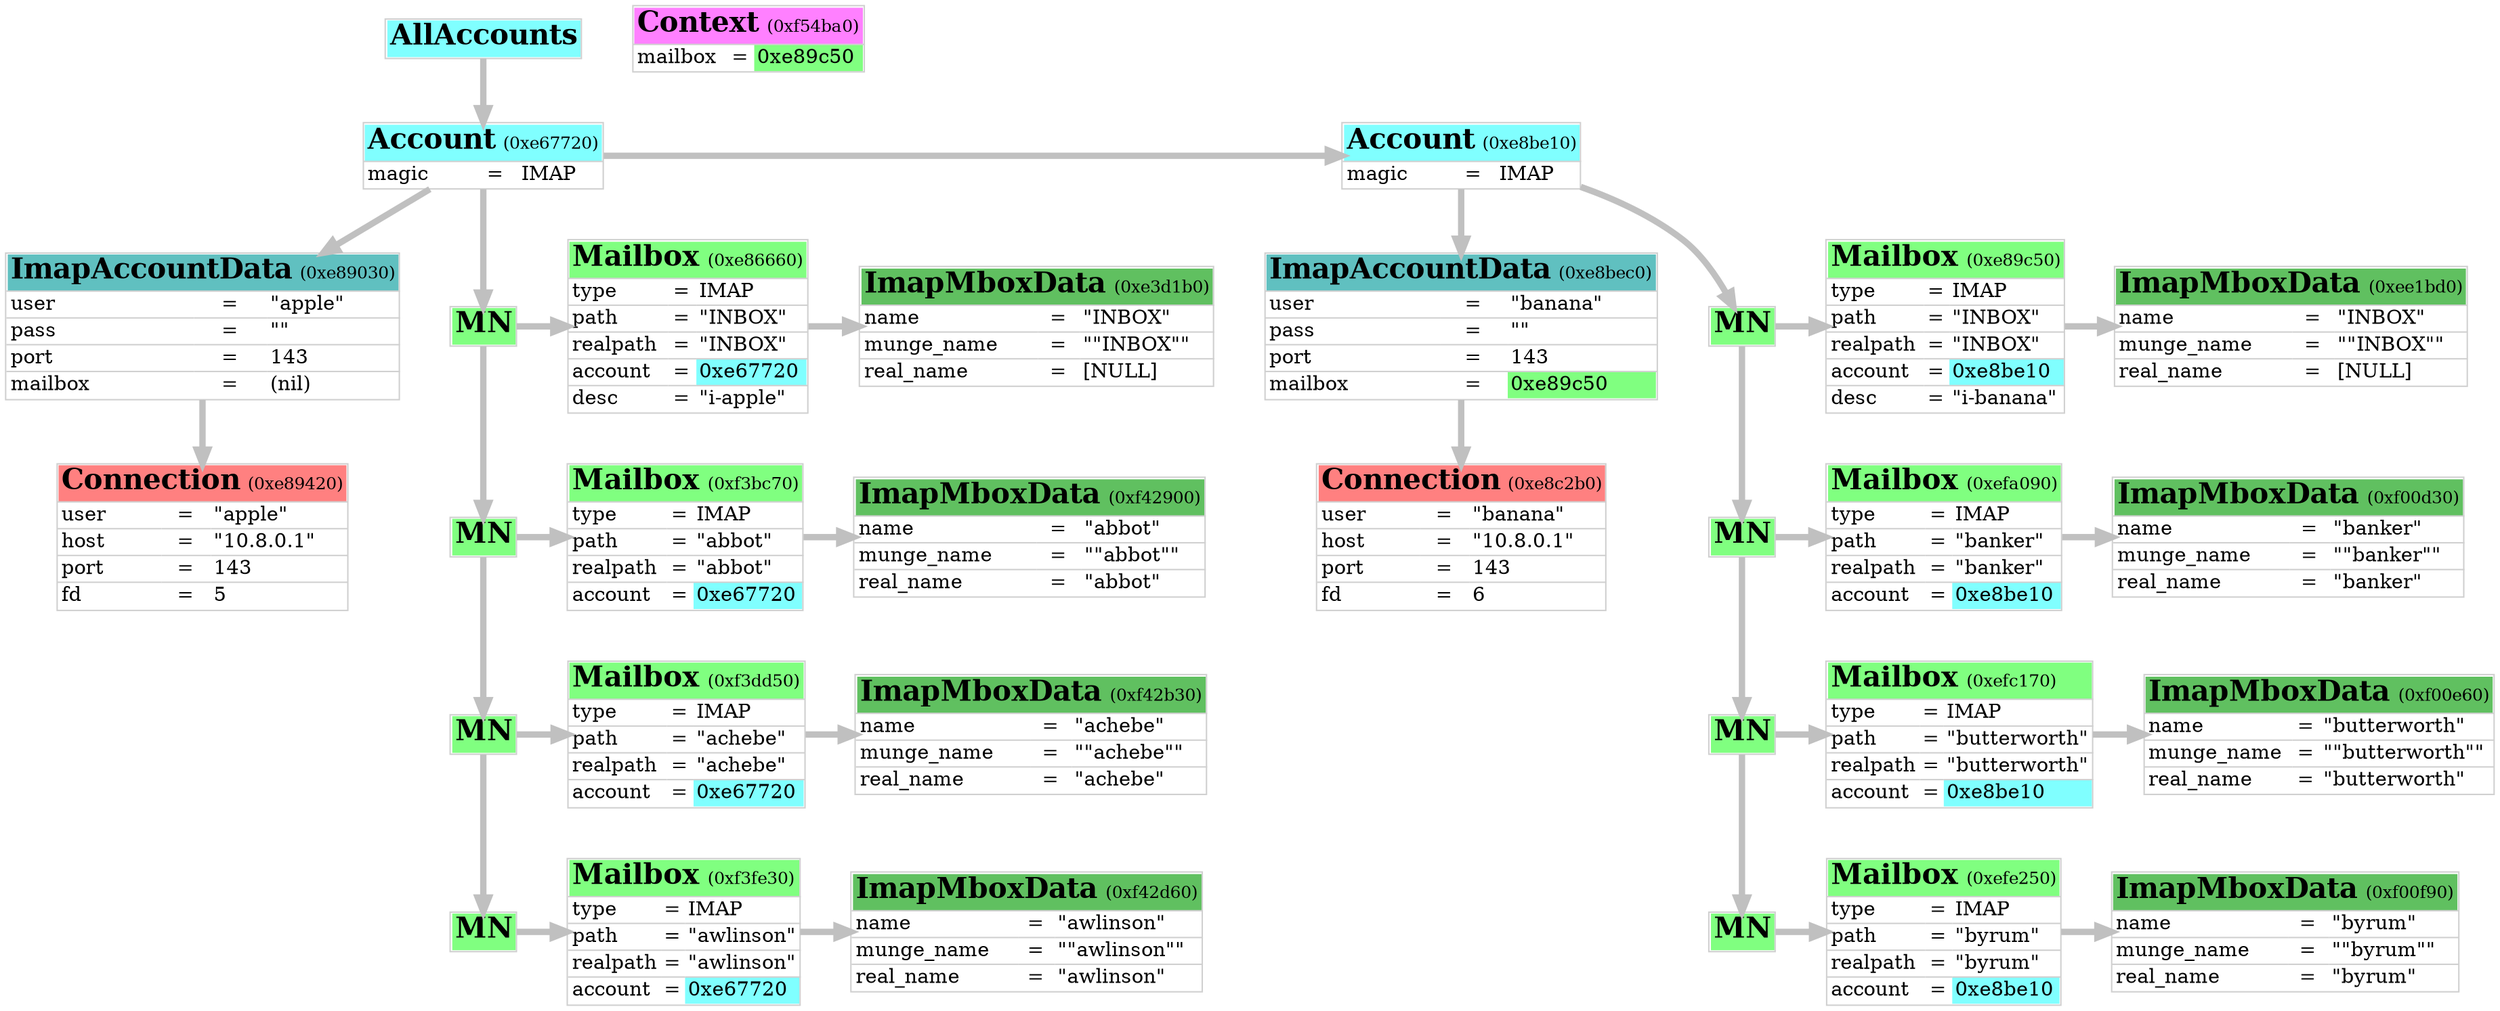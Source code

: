 digraph neomutt
{

	graph [
		rankdir="TB"
		nodesep="0.5"
		ranksep="0.5"
	];

	node [
		shape="plain"
	];

	edge [
		penwidth="4.5"
		arrowsize="1.0"
		color="#c0c0c0"
	];

	obj_0x56af30 [
		label=<<table cellspacing="0" border="1" rows="*" color="#d0d0d0">
		<tr>
			<td border="0" bgcolor="#80ffff" port="top"><font color="#000000" point-size="20"><b>AllAccounts</b></font></td>
		</tr>
		</table>>
	];

	obj_0xe67720 [
		label=<<table cellspacing="0" border="1" rows="*" color="#d0d0d0">
		<tr>
			<td border="0" align="left" bgcolor="#80ffff" port="top" colspan="3"><font color="#000000" point-size="20"><b>Account</b></font> <font point-size="12">(0xe67720)</font></td>
		</tr>
		<tr>
			<td border="0" align="left">magic</td>
			<td border="0">=</td>
			<td border="0" align="left">IMAP</td>
		</tr>
		</table>>
	];

	obj_0xe89030 [
		label=<<table cellspacing="0" border="1" rows="*" color="#d0d0d0">
		<tr>
			<td border="0" align="left" bgcolor="#60c0c0" port="top" colspan="3"><font color="#000000" point-size="20"><b>ImapAccountData</b></font> <font point-size="12">(0xe89030)</font></td>
		</tr>
		<tr>
			<td border="0" align="left">user</td>
			<td border="0">=</td>
			<td border="0" align="left">"apple"</td>
		</tr>
		<tr>
			<td border="0" align="left">pass</td>
			<td border="0">=</td>
			<td border="0" align="left">""</td>
		</tr>
		<tr>
			<td border="0" align="left">port</td>
			<td border="0">=</td>
			<td border="0" align="left">143</td>
		</tr>
		<tr>
			<td border="0" align="left">mailbox</td>
			<td border="0">=</td>
			<td border="0" align="left">(nil)</td>
		</tr>
		</table>>
	];

	obj_0xe89420 [
		label=<<table cellspacing="0" border="1" rows="*" color="#d0d0d0">
		<tr>
			<td border="0" align="left" bgcolor="#ff8080" port="top" colspan="3"><font color="#000000" point-size="20"><b>Connection</b></font> <font point-size="12">(0xe89420)</font></td>
		</tr>
		<tr>
			<td border="0" align="left">user</td>
			<td border="0">=</td>
			<td border="0" align="left">"apple"</td>
		</tr>
		<tr>
			<td border="0" align="left">host</td>
			<td border="0">=</td>
			<td border="0" align="left">"10.8.0.1"</td>
		</tr>
		<tr>
			<td border="0" align="left">port</td>
			<td border="0">=</td>
			<td border="0" align="left">143</td>
		</tr>
		<tr>
			<td border="0" align="left">fd</td>
			<td border="0">=</td>
			<td border="0" align="left">5</td>
		</tr>
		</table>>
	];

	obj_0xe89af0 [
		label=<<table cellspacing="0" border="1" rows="*" color="#d0d0d0">
		<tr>
			<td border="0" bgcolor="#80ff80" port="top"><font color="#000000" point-size="20"><b>MN</b></font></td>
		</tr>
		</table>>
	];

	obj_0xe86660 [
		label=<<table cellspacing="0" border="1" rows="*" color="#d0d0d0">
		<tr>
			<td border="0" align="left" bgcolor="#80ff80" port="top" colspan="3"><font color="#000000" point-size="20"><b>Mailbox</b></font> <font point-size="12">(0xe86660)</font></td>
		</tr>
		<tr>
			<td border="0" align="left">type</td>
			<td border="0">=</td>
			<td border="0" align="left">IMAP</td>
		</tr>
		<tr>
			<td border="0" align="left">path</td>
			<td border="0">=</td>
			<td border="0" align="left">"INBOX"</td>
		</tr>
		<tr>
			<td border="0" align="left">realpath</td>
			<td border="0">=</td>
			<td border="0" align="left">"INBOX"</td>
		</tr>
		<tr>
			<td border="0" align="left">account</td>
			<td border="0">=</td>
			<td border="0" align="left" bgcolor="#80ffff">0xe67720</td>
		</tr>
		<tr>
			<td border="0" align="left">desc</td>
			<td border="0">=</td>
			<td border="0" align="left">"i-apple"</td>
		</tr>
		</table>>
	];

	obj_0xe3d1b0 [
		label=<<table cellspacing="0" border="1" rows="*" color="#d0d0d0">
		<tr>
			<td border="0" align="left" bgcolor="#60c060" port="top" colspan="3"><font color="#000000" point-size="20"><b>ImapMboxData</b></font> <font point-size="12">(0xe3d1b0)</font></td>
		</tr>
		<tr>
			<td border="0" align="left">name</td>
			<td border="0">=</td>
			<td border="0" align="left">"INBOX"</td>
		</tr>
		<tr>
			<td border="0" align="left">munge_name</td>
			<td border="0">=</td>
			<td border="0" align="left">""INBOX""</td>
		</tr>
		<tr>
			<td border="0" align="left">real_name</td>
			<td border="0">=</td>
			<td border="0" align="left">[NULL]</td>
		</tr>
		</table>>
	];

	obj_0xe47a90 [
		label=<<table cellspacing="0" border="1" rows="*" color="#d0d0d0">
		<tr>
			<td border="0" bgcolor="#80ff80" port="top"><font color="#000000" point-size="20"><b>MN</b></font></td>
		</tr>
		</table>>
	];

	obj_0xf3bc70 [
		label=<<table cellspacing="0" border="1" rows="*" color="#d0d0d0">
		<tr>
			<td border="0" align="left" bgcolor="#80ff80" port="top" colspan="3"><font color="#000000" point-size="20"><b>Mailbox</b></font> <font point-size="12">(0xf3bc70)</font></td>
		</tr>
		<tr>
			<td border="0" align="left">type</td>
			<td border="0">=</td>
			<td border="0" align="left">IMAP</td>
		</tr>
		<tr>
			<td border="0" align="left">path</td>
			<td border="0">=</td>
			<td border="0" align="left">"abbot"</td>
		</tr>
		<tr>
			<td border="0" align="left">realpath</td>
			<td border="0">=</td>
			<td border="0" align="left">"abbot"</td>
		</tr>
		<tr>
			<td border="0" align="left">account</td>
			<td border="0">=</td>
			<td border="0" align="left" bgcolor="#80ffff">0xe67720</td>
		</tr>
		</table>>
	];

	obj_0xf42900 [
		label=<<table cellspacing="0" border="1" rows="*" color="#d0d0d0">
		<tr>
			<td border="0" align="left" bgcolor="#60c060" port="top" colspan="3"><font color="#000000" point-size="20"><b>ImapMboxData</b></font> <font point-size="12">(0xf42900)</font></td>
		</tr>
		<tr>
			<td border="0" align="left">name</td>
			<td border="0">=</td>
			<td border="0" align="left">"abbot"</td>
		</tr>
		<tr>
			<td border="0" align="left">munge_name</td>
			<td border="0">=</td>
			<td border="0" align="left">""abbot""</td>
		</tr>
		<tr>
			<td border="0" align="left">real_name</td>
			<td border="0">=</td>
			<td border="0" align="left">"abbot"</td>
		</tr>
		</table>>
	];

	obj_0xe3ef60 [
		label=<<table cellspacing="0" border="1" rows="*" color="#d0d0d0">
		<tr>
			<td border="0" bgcolor="#80ff80" port="top"><font color="#000000" point-size="20"><b>MN</b></font></td>
		</tr>
		</table>>
	];

	obj_0xf3dd50 [
		label=<<table cellspacing="0" border="1" rows="*" color="#d0d0d0">
		<tr>
			<td border="0" align="left" bgcolor="#80ff80" port="top" colspan="3"><font color="#000000" point-size="20"><b>Mailbox</b></font> <font point-size="12">(0xf3dd50)</font></td>
		</tr>
		<tr>
			<td border="0" align="left">type</td>
			<td border="0">=</td>
			<td border="0" align="left">IMAP</td>
		</tr>
		<tr>
			<td border="0" align="left">path</td>
			<td border="0">=</td>
			<td border="0" align="left">"achebe"</td>
		</tr>
		<tr>
			<td border="0" align="left">realpath</td>
			<td border="0">=</td>
			<td border="0" align="left">"achebe"</td>
		</tr>
		<tr>
			<td border="0" align="left">account</td>
			<td border="0">=</td>
			<td border="0" align="left" bgcolor="#80ffff">0xe67720</td>
		</tr>
		</table>>
	];

	obj_0xf42b30 [
		label=<<table cellspacing="0" border="1" rows="*" color="#d0d0d0">
		<tr>
			<td border="0" align="left" bgcolor="#60c060" port="top" colspan="3"><font color="#000000" point-size="20"><b>ImapMboxData</b></font> <font point-size="12">(0xf42b30)</font></td>
		</tr>
		<tr>
			<td border="0" align="left">name</td>
			<td border="0">=</td>
			<td border="0" align="left">"achebe"</td>
		</tr>
		<tr>
			<td border="0" align="left">munge_name</td>
			<td border="0">=</td>
			<td border="0" align="left">""achebe""</td>
		</tr>
		<tr>
			<td border="0" align="left">real_name</td>
			<td border="0">=</td>
			<td border="0" align="left">"achebe"</td>
		</tr>
		</table>>
	];

	obj_0xe58150 [
		label=<<table cellspacing="0" border="1" rows="*" color="#d0d0d0">
		<tr>
			<td border="0" bgcolor="#80ff80" port="top"><font color="#000000" point-size="20"><b>MN</b></font></td>
		</tr>
		</table>>
	];

	obj_0xf3fe30 [
		label=<<table cellspacing="0" border="1" rows="*" color="#d0d0d0">
		<tr>
			<td border="0" align="left" bgcolor="#80ff80" port="top" colspan="3"><font color="#000000" point-size="20"><b>Mailbox</b></font> <font point-size="12">(0xf3fe30)</font></td>
		</tr>
		<tr>
			<td border="0" align="left">type</td>
			<td border="0">=</td>
			<td border="0" align="left">IMAP</td>
		</tr>
		<tr>
			<td border="0" align="left">path</td>
			<td border="0">=</td>
			<td border="0" align="left">"awlinson"</td>
		</tr>
		<tr>
			<td border="0" align="left">realpath</td>
			<td border="0">=</td>
			<td border="0" align="left">"awlinson"</td>
		</tr>
		<tr>
			<td border="0" align="left">account</td>
			<td border="0">=</td>
			<td border="0" align="left" bgcolor="#80ffff">0xe67720</td>
		</tr>
		</table>>
	];

	obj_0xf42d60 [
		label=<<table cellspacing="0" border="1" rows="*" color="#d0d0d0">
		<tr>
			<td border="0" align="left" bgcolor="#60c060" port="top" colspan="3"><font color="#000000" point-size="20"><b>ImapMboxData</b></font> <font point-size="12">(0xf42d60)</font></td>
		</tr>
		<tr>
			<td border="0" align="left">name</td>
			<td border="0">=</td>
			<td border="0" align="left">"awlinson"</td>
		</tr>
		<tr>
			<td border="0" align="left">munge_name</td>
			<td border="0">=</td>
			<td border="0" align="left">""awlinson""</td>
		</tr>
		<tr>
			<td border="0" align="left">real_name</td>
			<td border="0">=</td>
			<td border="0" align="left">"awlinson"</td>
		</tr>
		</table>>
	];

	obj_0xe8be10 [
		label=<<table cellspacing="0" border="1" rows="*" color="#d0d0d0">
		<tr>
			<td border="0" align="left" bgcolor="#80ffff" port="top" colspan="3"><font color="#000000" point-size="20"><b>Account</b></font> <font point-size="12">(0xe8be10)</font></td>
		</tr>
		<tr>
			<td border="0" align="left">magic</td>
			<td border="0">=</td>
			<td border="0" align="left">IMAP</td>
		</tr>
		</table>>
	];

	obj_0xe8bec0 [
		label=<<table cellspacing="0" border="1" rows="*" color="#d0d0d0">
		<tr>
			<td border="0" align="left" bgcolor="#60c0c0" port="top" colspan="3"><font color="#000000" point-size="20"><b>ImapAccountData</b></font> <font point-size="12">(0xe8bec0)</font></td>
		</tr>
		<tr>
			<td border="0" align="left">user</td>
			<td border="0">=</td>
			<td border="0" align="left">"banana"</td>
		</tr>
		<tr>
			<td border="0" align="left">pass</td>
			<td border="0">=</td>
			<td border="0" align="left">""</td>
		</tr>
		<tr>
			<td border="0" align="left">port</td>
			<td border="0">=</td>
			<td border="0" align="left">143</td>
		</tr>
		<tr>
			<td border="0" align="left">mailbox</td>
			<td border="0">=</td>
			<td border="0" align="left" bgcolor="#80ff80">0xe89c50</td>
		</tr>
		</table>>
	];

	obj_0xe8c2b0 [
		label=<<table cellspacing="0" border="1" rows="*" color="#d0d0d0">
		<tr>
			<td border="0" align="left" bgcolor="#ff8080" port="top" colspan="3"><font color="#000000" point-size="20"><b>Connection</b></font> <font point-size="12">(0xe8c2b0)</font></td>
		</tr>
		<tr>
			<td border="0" align="left">user</td>
			<td border="0">=</td>
			<td border="0" align="left">"banana"</td>
		</tr>
		<tr>
			<td border="0" align="left">host</td>
			<td border="0">=</td>
			<td border="0" align="left">"10.8.0.1"</td>
		</tr>
		<tr>
			<td border="0" align="left">port</td>
			<td border="0">=</td>
			<td border="0" align="left">143</td>
		</tr>
		<tr>
			<td border="0" align="left">fd</td>
			<td border="0">=</td>
			<td border="0" align="left">6</td>
		</tr>
		</table>>
	];

	obj_0xe8be50 [
		label=<<table cellspacing="0" border="1" rows="*" color="#d0d0d0">
		<tr>
			<td border="0" bgcolor="#80ff80" port="top"><font color="#000000" point-size="20"><b>MN</b></font></td>
		</tr>
		</table>>
	];

	obj_0xe89c50 [
		label=<<table cellspacing="0" border="1" rows="*" color="#d0d0d0">
		<tr>
			<td border="0" align="left" bgcolor="#80ff80" port="top" colspan="3"><font color="#000000" point-size="20"><b>Mailbox</b></font> <font point-size="12">(0xe89c50)</font></td>
		</tr>
		<tr>
			<td border="0" align="left">type</td>
			<td border="0">=</td>
			<td border="0" align="left">IMAP</td>
		</tr>
		<tr>
			<td border="0" align="left">path</td>
			<td border="0">=</td>
			<td border="0" align="left">"INBOX"</td>
		</tr>
		<tr>
			<td border="0" align="left">realpath</td>
			<td border="0">=</td>
			<td border="0" align="left">"INBOX"</td>
		</tr>
		<tr>
			<td border="0" align="left">account</td>
			<td border="0">=</td>
			<td border="0" align="left" bgcolor="#80ffff">0xe8be10</td>
		</tr>
		<tr>
			<td border="0" align="left">desc</td>
			<td border="0">=</td>
			<td border="0" align="left">"i-banana"</td>
		</tr>
		</table>>
	];

	obj_0xee1bd0 [
		label=<<table cellspacing="0" border="1" rows="*" color="#d0d0d0">
		<tr>
			<td border="0" align="left" bgcolor="#60c060" port="top" colspan="3"><font color="#000000" point-size="20"><b>ImapMboxData</b></font> <font point-size="12">(0xee1bd0)</font></td>
		</tr>
		<tr>
			<td border="0" align="left">name</td>
			<td border="0">=</td>
			<td border="0" align="left">"INBOX"</td>
		</tr>
		<tr>
			<td border="0" align="left">munge_name</td>
			<td border="0">=</td>
			<td border="0" align="left">""INBOX""</td>
		</tr>
		<tr>
			<td border="0" align="left">real_name</td>
			<td border="0">=</td>
			<td border="0" align="left">[NULL]</td>
		</tr>
		</table>>
	];

	obj_0xf57d20 [
		label=<<table cellspacing="0" border="1" rows="*" color="#d0d0d0">
		<tr>
			<td border="0" bgcolor="#80ff80" port="top"><font color="#000000" point-size="20"><b>MN</b></font></td>
		</tr>
		</table>>
	];

	obj_0xefa090 [
		label=<<table cellspacing="0" border="1" rows="*" color="#d0d0d0">
		<tr>
			<td border="0" align="left" bgcolor="#80ff80" port="top" colspan="3"><font color="#000000" point-size="20"><b>Mailbox</b></font> <font point-size="12">(0xefa090)</font></td>
		</tr>
		<tr>
			<td border="0" align="left">type</td>
			<td border="0">=</td>
			<td border="0" align="left">IMAP</td>
		</tr>
		<tr>
			<td border="0" align="left">path</td>
			<td border="0">=</td>
			<td border="0" align="left">"banker"</td>
		</tr>
		<tr>
			<td border="0" align="left">realpath</td>
			<td border="0">=</td>
			<td border="0" align="left">"banker"</td>
		</tr>
		<tr>
			<td border="0" align="left">account</td>
			<td border="0">=</td>
			<td border="0" align="left" bgcolor="#80ffff">0xe8be10</td>
		</tr>
		</table>>
	];

	obj_0xf00d30 [
		label=<<table cellspacing="0" border="1" rows="*" color="#d0d0d0">
		<tr>
			<td border="0" align="left" bgcolor="#60c060" port="top" colspan="3"><font color="#000000" point-size="20"><b>ImapMboxData</b></font> <font point-size="12">(0xf00d30)</font></td>
		</tr>
		<tr>
			<td border="0" align="left">name</td>
			<td border="0">=</td>
			<td border="0" align="left">"banker"</td>
		</tr>
		<tr>
			<td border="0" align="left">munge_name</td>
			<td border="0">=</td>
			<td border="0" align="left">""banker""</td>
		</tr>
		<tr>
			<td border="0" align="left">real_name</td>
			<td border="0">=</td>
			<td border="0" align="left">"banker"</td>
		</tr>
		</table>>
	];

	obj_0xf465a0 [
		label=<<table cellspacing="0" border="1" rows="*" color="#d0d0d0">
		<tr>
			<td border="0" bgcolor="#80ff80" port="top"><font color="#000000" point-size="20"><b>MN</b></font></td>
		</tr>
		</table>>
	];

	obj_0xefc170 [
		label=<<table cellspacing="0" border="1" rows="*" color="#d0d0d0">
		<tr>
			<td border="0" align="left" bgcolor="#80ff80" port="top" colspan="3"><font color="#000000" point-size="20"><b>Mailbox</b></font> <font point-size="12">(0xefc170)</font></td>
		</tr>
		<tr>
			<td border="0" align="left">type</td>
			<td border="0">=</td>
			<td border="0" align="left">IMAP</td>
		</tr>
		<tr>
			<td border="0" align="left">path</td>
			<td border="0">=</td>
			<td border="0" align="left">"butterworth"</td>
		</tr>
		<tr>
			<td border="0" align="left">realpath</td>
			<td border="0">=</td>
			<td border="0" align="left">"butterworth"</td>
		</tr>
		<tr>
			<td border="0" align="left">account</td>
			<td border="0">=</td>
			<td border="0" align="left" bgcolor="#80ffff">0xe8be10</td>
		</tr>
		</table>>
	];

	obj_0xf00e60 [
		label=<<table cellspacing="0" border="1" rows="*" color="#d0d0d0">
		<tr>
			<td border="0" align="left" bgcolor="#60c060" port="top" colspan="3"><font color="#000000" point-size="20"><b>ImapMboxData</b></font> <font point-size="12">(0xf00e60)</font></td>
		</tr>
		<tr>
			<td border="0" align="left">name</td>
			<td border="0">=</td>
			<td border="0" align="left">"butterworth"</td>
		</tr>
		<tr>
			<td border="0" align="left">munge_name</td>
			<td border="0">=</td>
			<td border="0" align="left">""butterworth""</td>
		</tr>
		<tr>
			<td border="0" align="left">real_name</td>
			<td border="0">=</td>
			<td border="0" align="left">"butterworth"</td>
		</tr>
		</table>>
	];

	obj_0xf42f90 [
		label=<<table cellspacing="0" border="1" rows="*" color="#d0d0d0">
		<tr>
			<td border="0" bgcolor="#80ff80" port="top"><font color="#000000" point-size="20"><b>MN</b></font></td>
		</tr>
		</table>>
	];

	obj_0xefe250 [
		label=<<table cellspacing="0" border="1" rows="*" color="#d0d0d0">
		<tr>
			<td border="0" align="left" bgcolor="#80ff80" port="top" colspan="3"><font color="#000000" point-size="20"><b>Mailbox</b></font> <font point-size="12">(0xefe250)</font></td>
		</tr>
		<tr>
			<td border="0" align="left">type</td>
			<td border="0">=</td>
			<td border="0" align="left">IMAP</td>
		</tr>
		<tr>
			<td border="0" align="left">path</td>
			<td border="0">=</td>
			<td border="0" align="left">"byrum"</td>
		</tr>
		<tr>
			<td border="0" align="left">realpath</td>
			<td border="0">=</td>
			<td border="0" align="left">"byrum"</td>
		</tr>
		<tr>
			<td border="0" align="left">account</td>
			<td border="0">=</td>
			<td border="0" align="left" bgcolor="#80ffff">0xe8be10</td>
		</tr>
		</table>>
	];

	obj_0xf00f90 [
		label=<<table cellspacing="0" border="1" rows="*" color="#d0d0d0">
		<tr>
			<td border="0" align="left" bgcolor="#60c060" port="top" colspan="3"><font color="#000000" point-size="20"><b>ImapMboxData</b></font> <font point-size="12">(0xf00f90)</font></td>
		</tr>
		<tr>
			<td border="0" align="left">name</td>
			<td border="0">=</td>
			<td border="0" align="left">"byrum"</td>
		</tr>
		<tr>
			<td border="0" align="left">munge_name</td>
			<td border="0">=</td>
			<td border="0" align="left">""byrum""</td>
		</tr>
		<tr>
			<td border="0" align="left">real_name</td>
			<td border="0">=</td>
			<td border="0" align="left">"byrum"</td>
		</tr>
		</table>>
	];

	obj_0xf54ba0 [
		label=<<table cellspacing="0" border="1" rows="*" color="#d0d0d0">
		<tr>
			<td border="0" align="left" bgcolor="#ff80ff" port="top" colspan="3"><font color="#000000" point-size="20"><b>Context</b></font> <font point-size="12">(0xf54ba0)</font></td>
		</tr>
		<tr>
			<td border="0" align="left">mailbox</td>
			<td border="0">=</td>
			<td border="0" align="left" bgcolor="#80ff80">0xe89c50</td>
		</tr>
		</table>>
	];

	{ rank=same obj_0xf54ba0 obj_0x56af30 }
	{ rank=same obj_0xe67720 obj_0xe8be10 }

	obj_0x56af30 -> obj_0xe67720 [  edgetooltip="AllAccounts->first" ];
	obj_0xe89030 -> obj_0xe89420 [  edgetooltip="ImapAccountData->conn" ];
	obj_0xe67720 -> obj_0xe89030 [  edgetooltip="Account->adata" ];
	obj_0xe67720 -> obj_0xe89af0 [  edgetooltip="Account->mailboxes" ];
	obj_0xe86660 -> obj_0xe3d1b0 [  edgetooltip="Mailbox->mdata" ];
	obj_0xe89af0 -> obj_0xe86660 [  edgetooltip="MailboxNode->m" ];
	{ rank=same obj_0xe89af0 obj_0xe86660 obj_0xe3d1b0 };
	obj_0xf3bc70 -> obj_0xf42900 [  edgetooltip="Mailbox->mdata" ];
	obj_0xe47a90 -> obj_0xf3bc70 [  edgetooltip="MailboxNode->m" ];
	{ rank=same obj_0xe47a90 obj_0xf3bc70 obj_0xf42900 };
	obj_0xe89af0 -> obj_0xe47a90 [  edgetooltip="MailboxNode->next" ];
	obj_0xf3dd50 -> obj_0xf42b30 [  edgetooltip="Mailbox->mdata" ];
	obj_0xe3ef60 -> obj_0xf3dd50 [  edgetooltip="MailboxNode->m" ];
	{ rank=same obj_0xe3ef60 obj_0xf3dd50 obj_0xf42b30 };
	obj_0xe47a90 -> obj_0xe3ef60 [  edgetooltip="MailboxNode->next" ];
	obj_0xf3fe30 -> obj_0xf42d60 [  edgetooltip="Mailbox->mdata" ];
	obj_0xe58150 -> obj_0xf3fe30 [  edgetooltip="MailboxNode->m" ];
	{ rank=same obj_0xe58150 obj_0xf3fe30 obj_0xf42d60 };
	obj_0xe3ef60 -> obj_0xe58150 [  edgetooltip="MailboxNode->next" ];
	obj_0xe8bec0 -> obj_0xe8c2b0 [  edgetooltip="ImapAccountData->conn" ];
	obj_0xe8be10 -> obj_0xe8bec0 [  edgetooltip="Account->adata" ];
	obj_0xe8be10 -> obj_0xe8be50 [  edgetooltip="Account->mailboxes" ];
	obj_0xe89c50 -> obj_0xee1bd0 [  edgetooltip="Mailbox->mdata" ];
	obj_0xe8be50 -> obj_0xe89c50 [  edgetooltip="MailboxNode->m" ];
	{ rank=same obj_0xe8be50 obj_0xe89c50 obj_0xee1bd0 };
	obj_0xefa090 -> obj_0xf00d30 [  edgetooltip="Mailbox->mdata" ];
	obj_0xf57d20 -> obj_0xefa090 [  edgetooltip="MailboxNode->m" ];
	{ rank=same obj_0xf57d20 obj_0xefa090 obj_0xf00d30 };
	obj_0xe8be50 -> obj_0xf57d20 [  edgetooltip="MailboxNode->next" ];
	obj_0xefc170 -> obj_0xf00e60 [  edgetooltip="Mailbox->mdata" ];
	obj_0xf465a0 -> obj_0xefc170 [  edgetooltip="MailboxNode->m" ];
	{ rank=same obj_0xf465a0 obj_0xefc170 obj_0xf00e60 };
	obj_0xf57d20 -> obj_0xf465a0 [  edgetooltip="MailboxNode->next" ];
	obj_0xefe250 -> obj_0xf00f90 [  edgetooltip="Mailbox->mdata" ];
	obj_0xf42f90 -> obj_0xefe250 [  edgetooltip="MailboxNode->m" ];
	{ rank=same obj_0xf42f90 obj_0xefe250 obj_0xf00f90 };
	obj_0xf465a0 -> obj_0xf42f90 [  edgetooltip="MailboxNode->next" ];
	obj_0xe67720 -> obj_0xe8be10 [  edgetooltip="Account->next" ];

}
